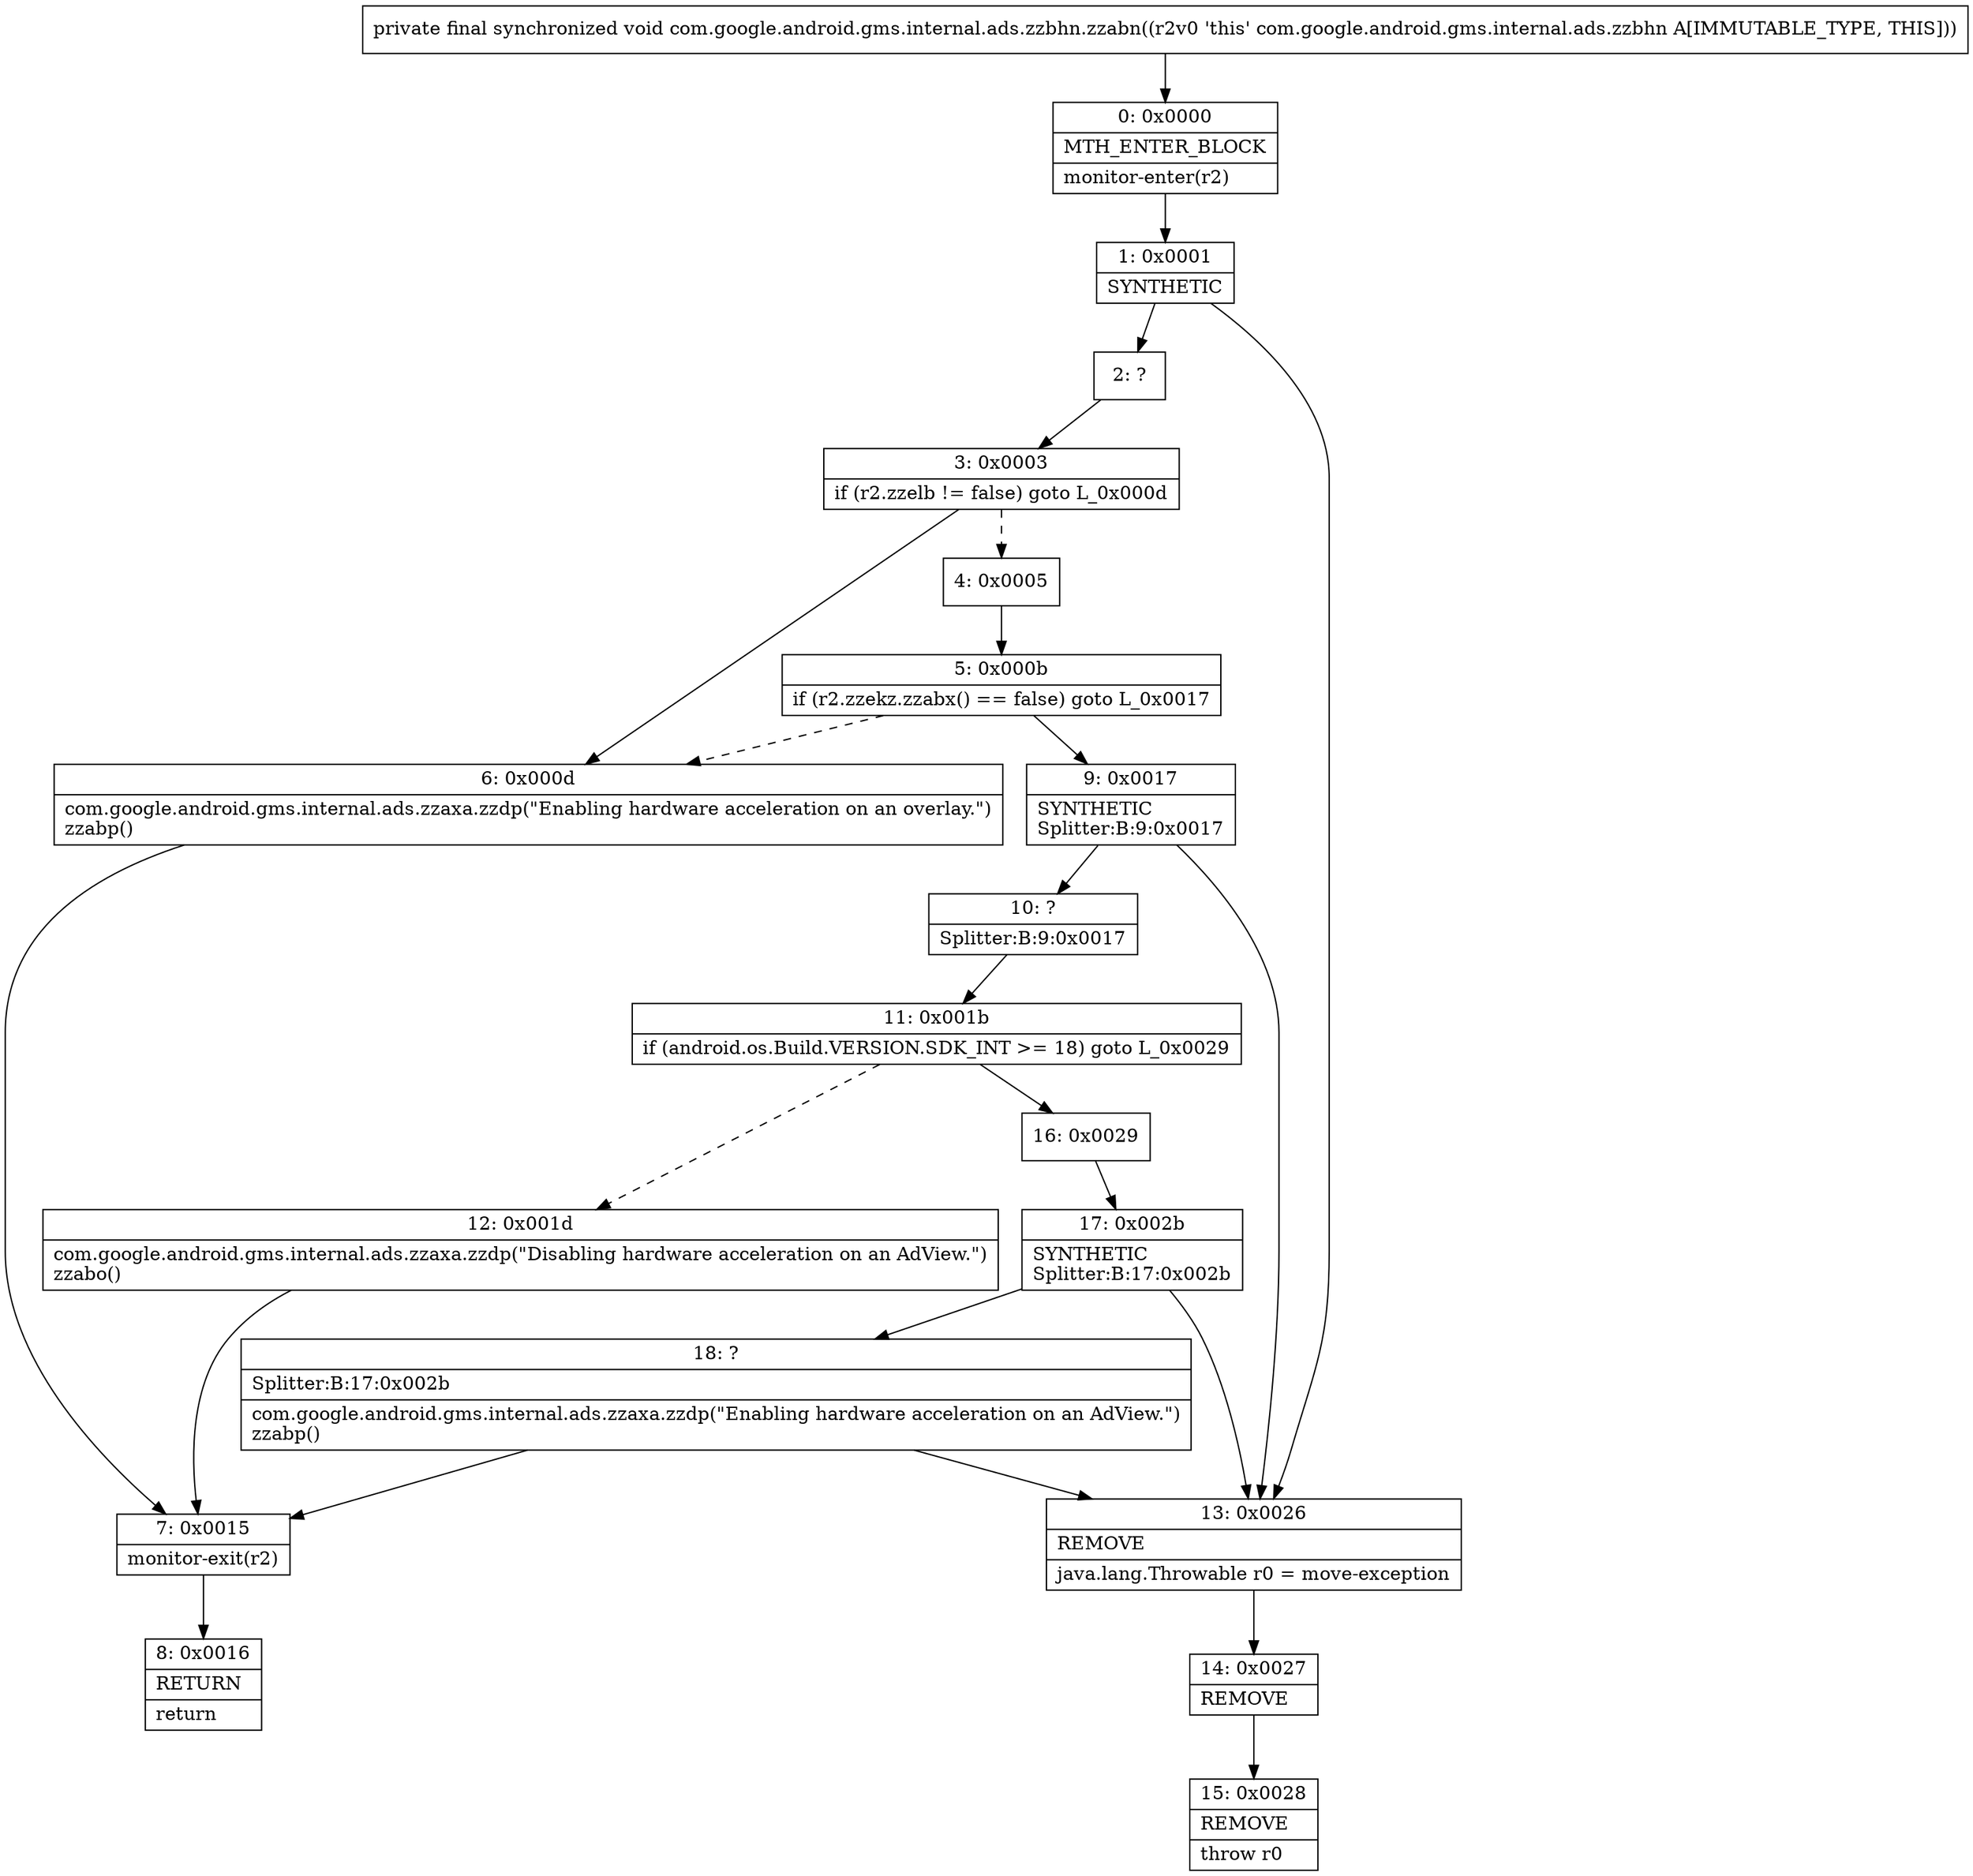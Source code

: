 digraph "CFG forcom.google.android.gms.internal.ads.zzbhn.zzabn()V" {
Node_0 [shape=record,label="{0\:\ 0x0000|MTH_ENTER_BLOCK\l|monitor\-enter(r2)\l}"];
Node_1 [shape=record,label="{1\:\ 0x0001|SYNTHETIC\l}"];
Node_2 [shape=record,label="{2\:\ ?}"];
Node_3 [shape=record,label="{3\:\ 0x0003|if (r2.zzelb != false) goto L_0x000d\l}"];
Node_4 [shape=record,label="{4\:\ 0x0005}"];
Node_5 [shape=record,label="{5\:\ 0x000b|if (r2.zzekz.zzabx() == false) goto L_0x0017\l}"];
Node_6 [shape=record,label="{6\:\ 0x000d|com.google.android.gms.internal.ads.zzaxa.zzdp(\"Enabling hardware acceleration on an overlay.\")\lzzabp()\l}"];
Node_7 [shape=record,label="{7\:\ 0x0015|monitor\-exit(r2)\l}"];
Node_8 [shape=record,label="{8\:\ 0x0016|RETURN\l|return\l}"];
Node_9 [shape=record,label="{9\:\ 0x0017|SYNTHETIC\lSplitter:B:9:0x0017\l}"];
Node_10 [shape=record,label="{10\:\ ?|Splitter:B:9:0x0017\l}"];
Node_11 [shape=record,label="{11\:\ 0x001b|if (android.os.Build.VERSION.SDK_INT \>= 18) goto L_0x0029\l}"];
Node_12 [shape=record,label="{12\:\ 0x001d|com.google.android.gms.internal.ads.zzaxa.zzdp(\"Disabling hardware acceleration on an AdView.\")\lzzabo()\l}"];
Node_13 [shape=record,label="{13\:\ 0x0026|REMOVE\l|java.lang.Throwable r0 = move\-exception\l}"];
Node_14 [shape=record,label="{14\:\ 0x0027|REMOVE\l}"];
Node_15 [shape=record,label="{15\:\ 0x0028|REMOVE\l|throw r0\l}"];
Node_16 [shape=record,label="{16\:\ 0x0029}"];
Node_17 [shape=record,label="{17\:\ 0x002b|SYNTHETIC\lSplitter:B:17:0x002b\l}"];
Node_18 [shape=record,label="{18\:\ ?|Splitter:B:17:0x002b\l|com.google.android.gms.internal.ads.zzaxa.zzdp(\"Enabling hardware acceleration on an AdView.\")\lzzabp()\l}"];
MethodNode[shape=record,label="{private final synchronized void com.google.android.gms.internal.ads.zzbhn.zzabn((r2v0 'this' com.google.android.gms.internal.ads.zzbhn A[IMMUTABLE_TYPE, THIS])) }"];
MethodNode -> Node_0;
Node_0 -> Node_1;
Node_1 -> Node_2;
Node_1 -> Node_13;
Node_2 -> Node_3;
Node_3 -> Node_4[style=dashed];
Node_3 -> Node_6;
Node_4 -> Node_5;
Node_5 -> Node_6[style=dashed];
Node_5 -> Node_9;
Node_6 -> Node_7;
Node_7 -> Node_8;
Node_9 -> Node_10;
Node_9 -> Node_13;
Node_10 -> Node_11;
Node_11 -> Node_12[style=dashed];
Node_11 -> Node_16;
Node_12 -> Node_7;
Node_13 -> Node_14;
Node_14 -> Node_15;
Node_16 -> Node_17;
Node_17 -> Node_18;
Node_17 -> Node_13;
Node_18 -> Node_13;
Node_18 -> Node_7;
}

